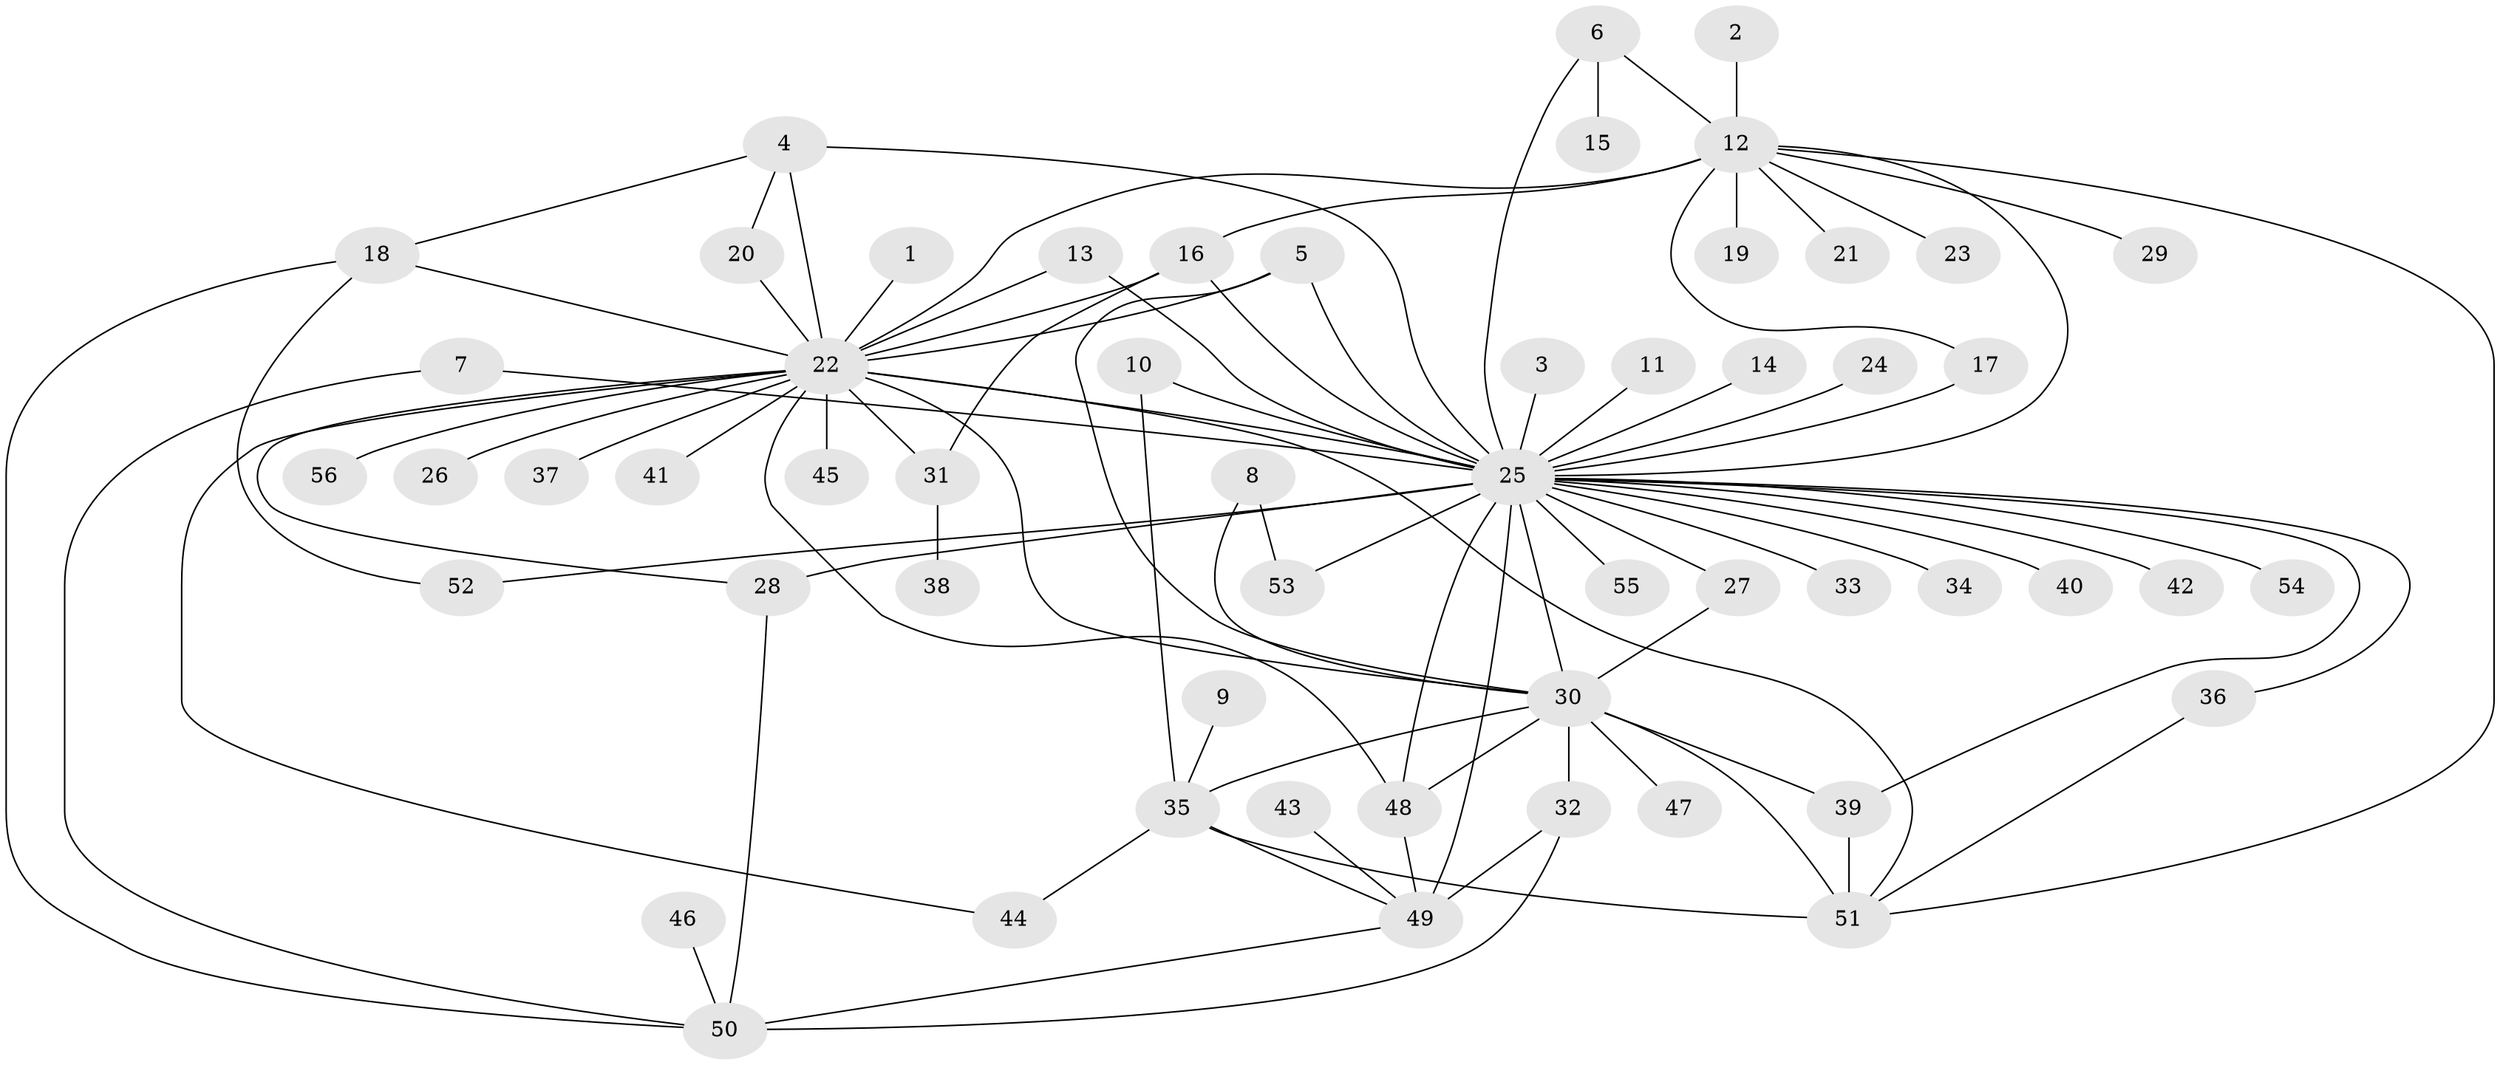 // original degree distribution, {33: 0.008928571428571428, 36: 0.008928571428571428, 19: 0.008928571428571428, 3: 0.15178571428571427, 2: 0.20535714285714285, 7: 0.017857142857142856, 4: 0.0625, 14: 0.008928571428571428, 1: 0.48214285714285715, 9: 0.008928571428571428, 6: 0.017857142857142856, 13: 0.008928571428571428, 5: 0.008928571428571428}
// Generated by graph-tools (version 1.1) at 2025/01/03/09/25 03:01:56]
// undirected, 56 vertices, 89 edges
graph export_dot {
graph [start="1"]
  node [color=gray90,style=filled];
  1;
  2;
  3;
  4;
  5;
  6;
  7;
  8;
  9;
  10;
  11;
  12;
  13;
  14;
  15;
  16;
  17;
  18;
  19;
  20;
  21;
  22;
  23;
  24;
  25;
  26;
  27;
  28;
  29;
  30;
  31;
  32;
  33;
  34;
  35;
  36;
  37;
  38;
  39;
  40;
  41;
  42;
  43;
  44;
  45;
  46;
  47;
  48;
  49;
  50;
  51;
  52;
  53;
  54;
  55;
  56;
  1 -- 22 [weight=1.0];
  2 -- 12 [weight=1.0];
  3 -- 25 [weight=1.0];
  4 -- 18 [weight=1.0];
  4 -- 20 [weight=1.0];
  4 -- 22 [weight=1.0];
  4 -- 25 [weight=1.0];
  5 -- 22 [weight=1.0];
  5 -- 25 [weight=1.0];
  5 -- 30 [weight=1.0];
  6 -- 12 [weight=1.0];
  6 -- 15 [weight=1.0];
  6 -- 25 [weight=1.0];
  7 -- 25 [weight=1.0];
  7 -- 50 [weight=1.0];
  8 -- 30 [weight=1.0];
  8 -- 53 [weight=1.0];
  9 -- 35 [weight=1.0];
  10 -- 25 [weight=1.0];
  10 -- 35 [weight=2.0];
  11 -- 25 [weight=1.0];
  12 -- 16 [weight=2.0];
  12 -- 17 [weight=1.0];
  12 -- 19 [weight=1.0];
  12 -- 21 [weight=1.0];
  12 -- 22 [weight=1.0];
  12 -- 23 [weight=1.0];
  12 -- 25 [weight=1.0];
  12 -- 29 [weight=1.0];
  12 -- 51 [weight=1.0];
  13 -- 22 [weight=1.0];
  13 -- 25 [weight=1.0];
  14 -- 25 [weight=1.0];
  16 -- 22 [weight=2.0];
  16 -- 25 [weight=1.0];
  16 -- 31 [weight=1.0];
  17 -- 25 [weight=1.0];
  18 -- 22 [weight=1.0];
  18 -- 50 [weight=1.0];
  18 -- 52 [weight=1.0];
  20 -- 22 [weight=2.0];
  22 -- 25 [weight=1.0];
  22 -- 26 [weight=1.0];
  22 -- 28 [weight=1.0];
  22 -- 30 [weight=1.0];
  22 -- 31 [weight=1.0];
  22 -- 37 [weight=1.0];
  22 -- 41 [weight=1.0];
  22 -- 44 [weight=1.0];
  22 -- 45 [weight=1.0];
  22 -- 48 [weight=1.0];
  22 -- 51 [weight=1.0];
  22 -- 56 [weight=1.0];
  24 -- 25 [weight=1.0];
  25 -- 27 [weight=1.0];
  25 -- 28 [weight=2.0];
  25 -- 30 [weight=1.0];
  25 -- 33 [weight=1.0];
  25 -- 34 [weight=1.0];
  25 -- 36 [weight=1.0];
  25 -- 39 [weight=1.0];
  25 -- 40 [weight=1.0];
  25 -- 42 [weight=1.0];
  25 -- 48 [weight=1.0];
  25 -- 49 [weight=3.0];
  25 -- 52 [weight=1.0];
  25 -- 53 [weight=1.0];
  25 -- 54 [weight=1.0];
  25 -- 55 [weight=1.0];
  27 -- 30 [weight=1.0];
  28 -- 50 [weight=1.0];
  30 -- 32 [weight=1.0];
  30 -- 35 [weight=1.0];
  30 -- 39 [weight=1.0];
  30 -- 47 [weight=1.0];
  30 -- 48 [weight=1.0];
  30 -- 51 [weight=2.0];
  31 -- 38 [weight=1.0];
  32 -- 49 [weight=1.0];
  32 -- 50 [weight=1.0];
  35 -- 44 [weight=1.0];
  35 -- 49 [weight=1.0];
  35 -- 51 [weight=1.0];
  36 -- 51 [weight=1.0];
  39 -- 51 [weight=1.0];
  43 -- 49 [weight=1.0];
  46 -- 50 [weight=1.0];
  48 -- 49 [weight=1.0];
  49 -- 50 [weight=1.0];
}
